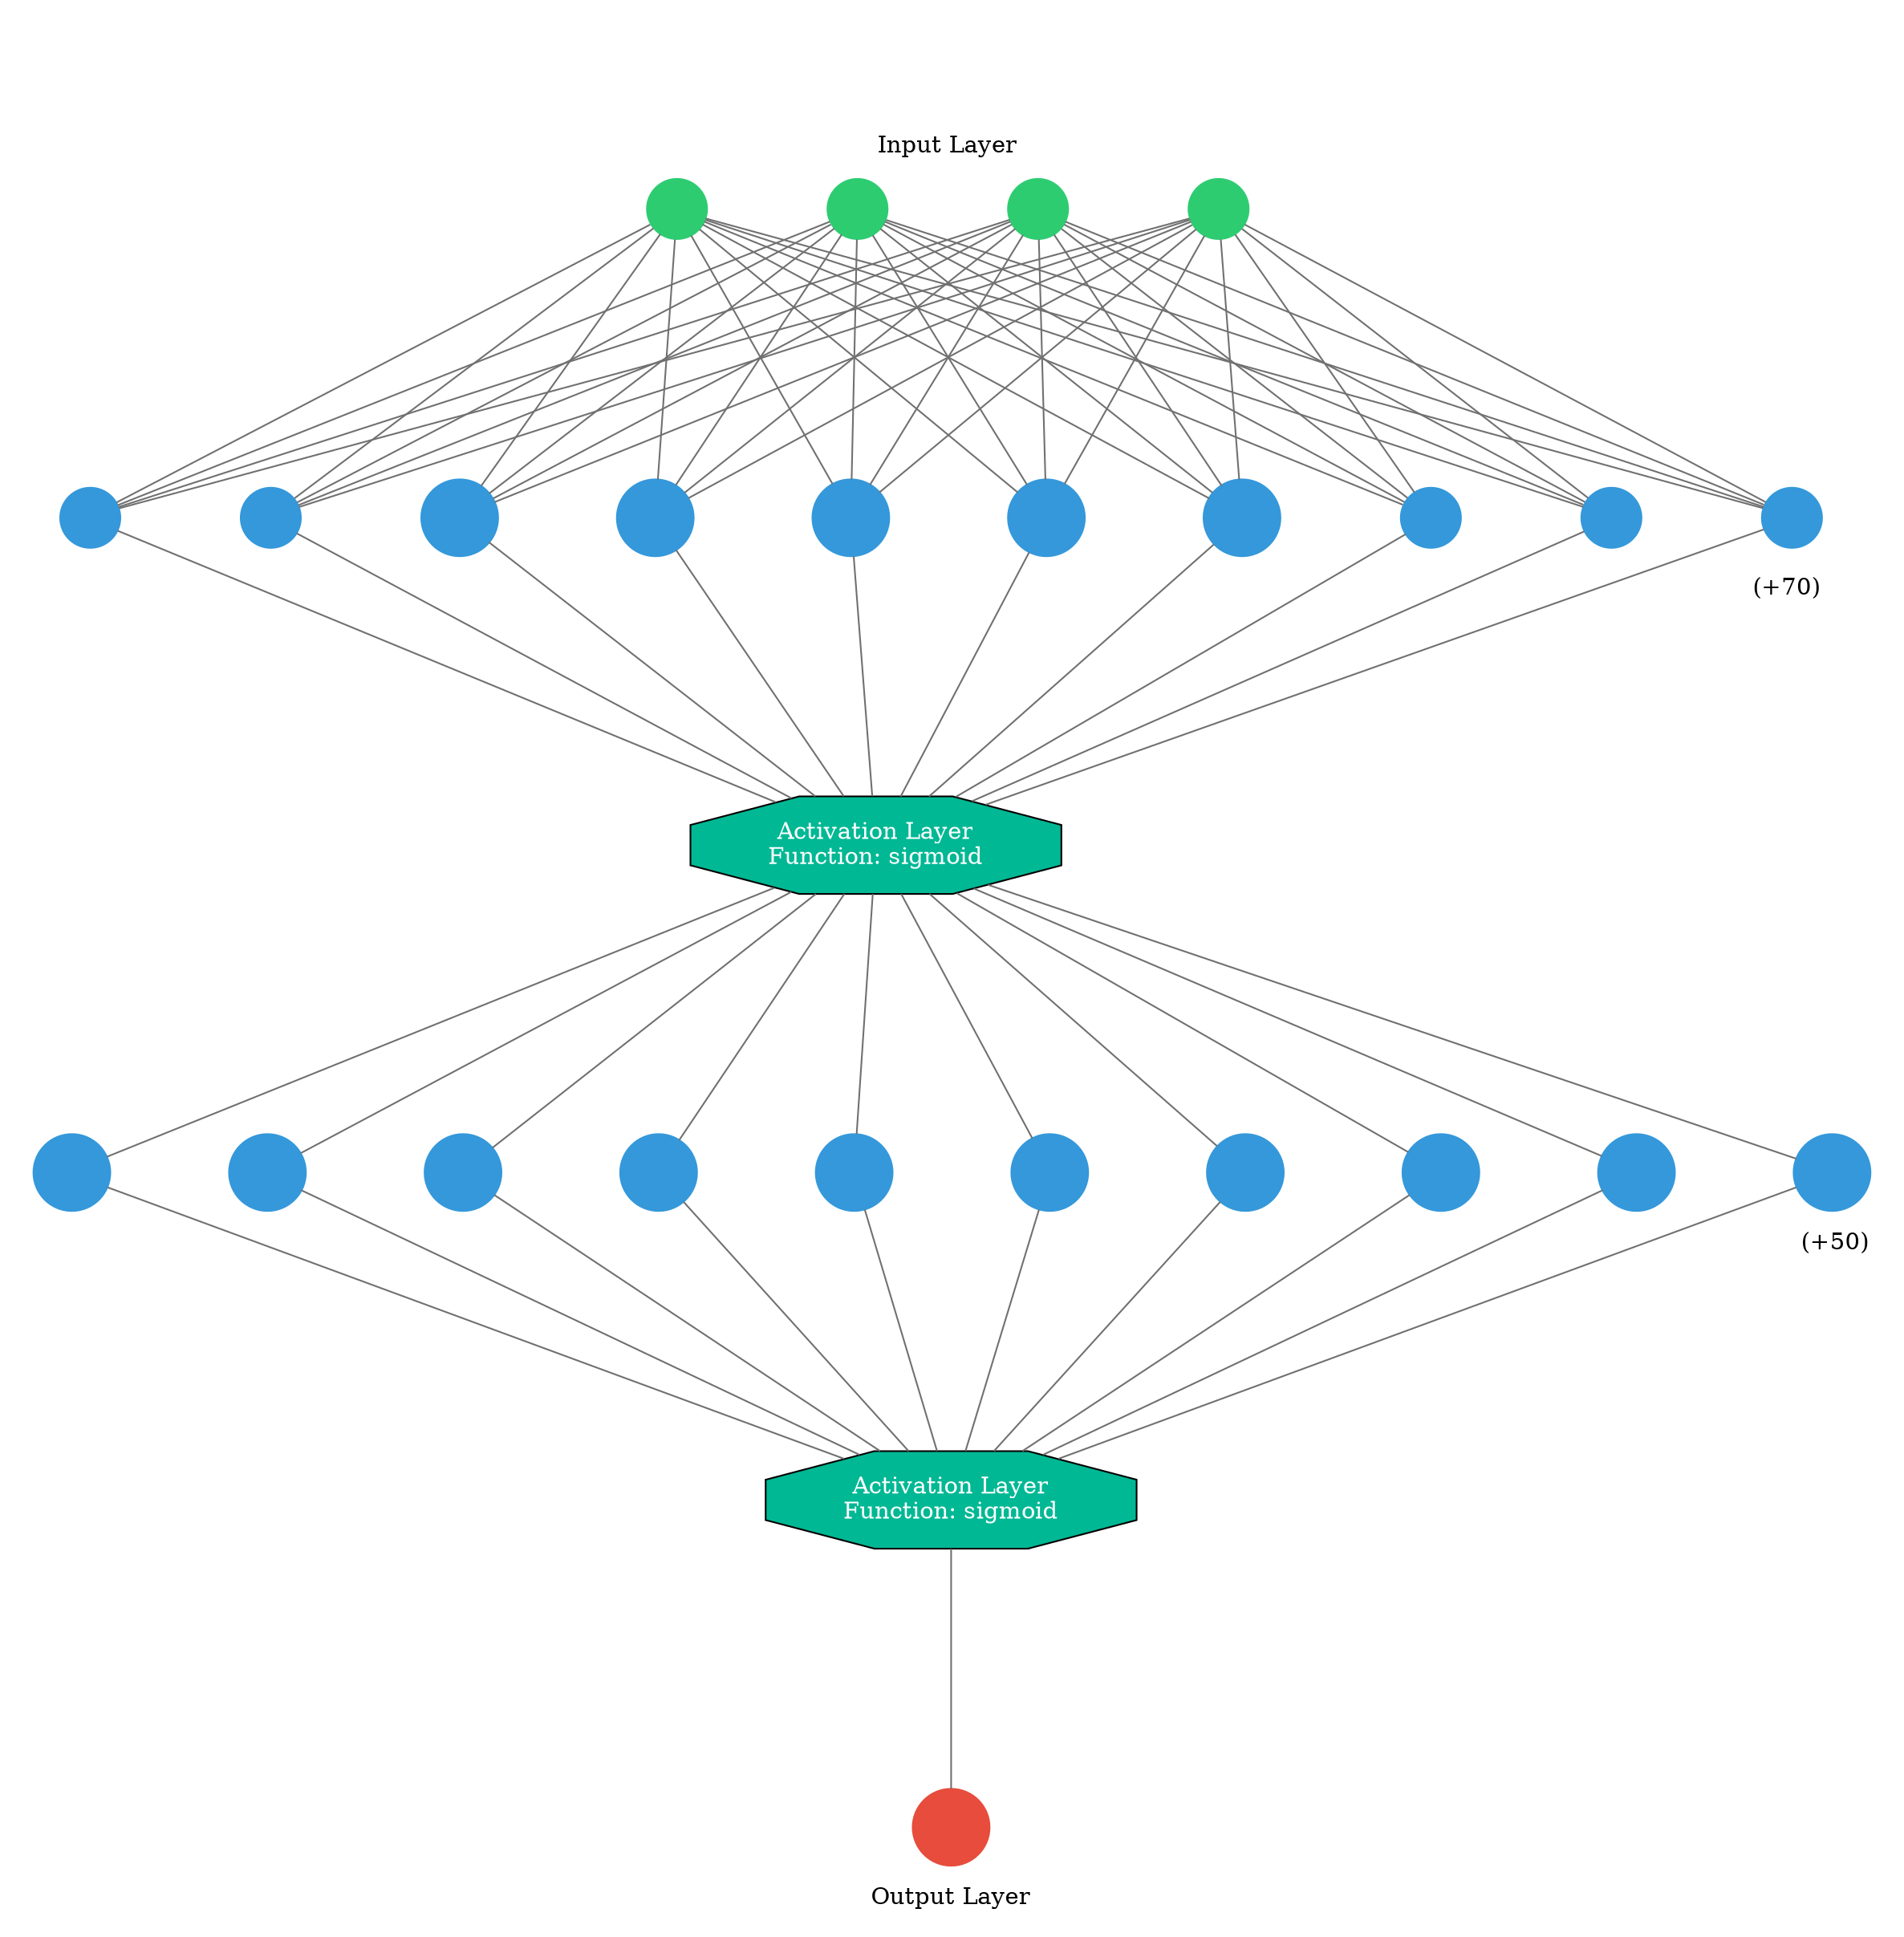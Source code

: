 digraph g {
	graph [nodesep=1 ranksep=2 splines=false]
	edge [arrowhead=none color="#707070"]
	subgraph cluster_input {
		node [color="#2ecc71" fontcolor="#2ecc71" shape=circle style=filled]
		color=white
		1
		label="



Input Layer"
		rank=same
		2
		label="



Input Layer"
		rank=same
		3
		label="



Input Layer"
		rank=same
		4
		label="



Input Layer"
		rank=same
	}
	1 -> 5
	2 -> 5
	3 -> 5
	4 -> 5
	1 -> 6
	2 -> 6
	3 -> 6
	4 -> 6
	1 -> 7
	2 -> 7
	3 -> 7
	4 -> 7
	1 -> 8
	2 -> 8
	3 -> 8
	4 -> 8
	1 -> 9
	2 -> 9
	3 -> 9
	4 -> 9
	1 -> 10
	2 -> 10
	3 -> 10
	4 -> 10
	1 -> 11
	2 -> 11
	3 -> 11
	4 -> 11
	1 -> 12
	2 -> 12
	3 -> 12
	4 -> 12
	1 -> 13
	2 -> 13
	3 -> 13
	4 -> 13
	1 -> 14
	2 -> 14
	3 -> 14
	4 -> 14
	subgraph cluster_1 {
		color=white
		rank=same
		label=" (+70)" labeljust=right labelloc=b
		5 [color="#3498db" fontcolor="#3498db" shape=circle style=filled]
		6 [color="#3498db" fontcolor="#3498db" shape=circle style=filled]
		7 [color="#3498db" fontcolor="#3498db" shape=circle style=filled]
		8 [color="#3498db" fontcolor="#3498db" shape=circle style=filled]
		9 [color="#3498db" fontcolor="#3498db" shape=circle style=filled]
		10 [color="#3498db" fontcolor="#3498db" shape=circle style=filled]
		11 [color="#3498db" fontcolor="#3498db" shape=circle style=filled]
		12 [color="#3498db" fontcolor="#3498db" shape=circle style=filled]
		13 [color="#3498db" fontcolor="#3498db" shape=circle style=filled]
		14 [color="#3498db" fontcolor="#3498db" shape=circle style=filled]
	}
	5 -> 15
	6 -> 15
	7 -> 15
	8 -> 15
	9 -> 15
	10 -> 15
	11 -> 15
	12 -> 15
	13 -> 15
	14 -> 15
	subgraph cluster_2 {
		color=white
		15 [label="Activation Layer
Function: sigmoid" fillcolor="#00b894" fontcolor=white shape=octagon style=filled]
	}
	15 -> 16
	15 -> 17
	15 -> 18
	15 -> 19
	15 -> 20
	15 -> 21
	15 -> 22
	15 -> 23
	15 -> 24
	15 -> 25
	subgraph cluster_3 {
		color=white
		rank=same
		label=" (+50)" labeljust=right labelloc=b
		16 [color="#3498db" fontcolor="#3498db" shape=circle style=filled]
		17 [color="#3498db" fontcolor="#3498db" shape=circle style=filled]
		18 [color="#3498db" fontcolor="#3498db" shape=circle style=filled]
		19 [color="#3498db" fontcolor="#3498db" shape=circle style=filled]
		20 [color="#3498db" fontcolor="#3498db" shape=circle style=filled]
		21 [color="#3498db" fontcolor="#3498db" shape=circle style=filled]
		22 [color="#3498db" fontcolor="#3498db" shape=circle style=filled]
		23 [color="#3498db" fontcolor="#3498db" shape=circle style=filled]
		24 [color="#3498db" fontcolor="#3498db" shape=circle style=filled]
		25 [color="#3498db" fontcolor="#3498db" shape=circle style=filled]
	}
	16 -> 26
	17 -> 26
	18 -> 26
	19 -> 26
	20 -> 26
	21 -> 26
	22 -> 26
	23 -> 26
	24 -> 26
	25 -> 26
	subgraph cluster_4 {
		color=white
		26 [label="Activation Layer
Function: sigmoid" fillcolor="#00b894" fontcolor=white shape=octagon style=filled]
	}
	26 -> 27
	subgraph cluster_output {
		node [color="#2ecc71" fontcolor="#2ecc71" shape=circle style=filled]
		color=white
		rank=same
		labeljust=1
		27 [color="#e74c3c" fontcolor="#e74c3c" shape=circle style=filled]
		label="Output Layer" labelloc=bottom
	}
	arrowShape=none
}
